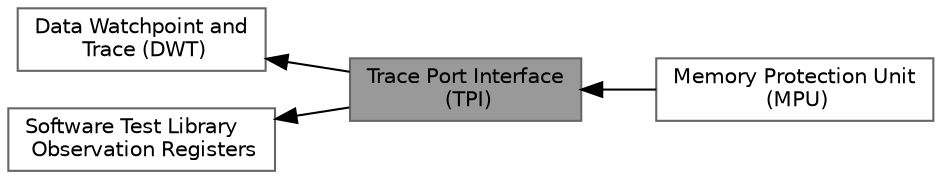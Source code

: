 digraph "Trace Port Interface (TPI)"
{
 // LATEX_PDF_SIZE
  bgcolor="transparent";
  edge [fontname=Helvetica,fontsize=10,labelfontname=Helvetica,labelfontsize=10];
  node [fontname=Helvetica,fontsize=10,shape=box,height=0.2,width=0.4];
  rankdir=LR;
  Node2 [id="Node000002",label="Data Watchpoint and\l Trace (DWT)",height=0.2,width=0.4,color="grey40", fillcolor="white", style="filled",URL="$group___c_m_s_i_s___d_w_t.html",tooltip="Type definitions for the Data Watchpoint and Trace (DWT)"];
  Node4 [id="Node000004",label="Memory Protection Unit\l (MPU)",height=0.2,width=0.4,color="grey40", fillcolor="white", style="filled",URL="$group___c_m_s_i_s___m_p_u.html",tooltip="Type definitions for the Memory Protection Unit (MPU)"];
  Node1 [id="Node000001",label="Trace Port Interface\l (TPI)",height=0.2,width=0.4,color="gray40", fillcolor="grey60", style="filled", fontcolor="black",tooltip="Type definitions for the Trace Port Interface (TPI)"];
  Node3 [id="Node000003",label="Software Test Library\l Observation Registers",height=0.2,width=0.4,color="grey40", fillcolor="white", style="filled",URL="$group___s_t_l___type.html",tooltip="Type definitions for the Software Test Library Observation Registerss (STL)"];
  Node2->Node1 [shape=plaintext, dir="back", style="solid"];
  Node3->Node1 [shape=plaintext, dir="back", style="solid"];
  Node1->Node4 [shape=plaintext, dir="back", style="solid"];
}
